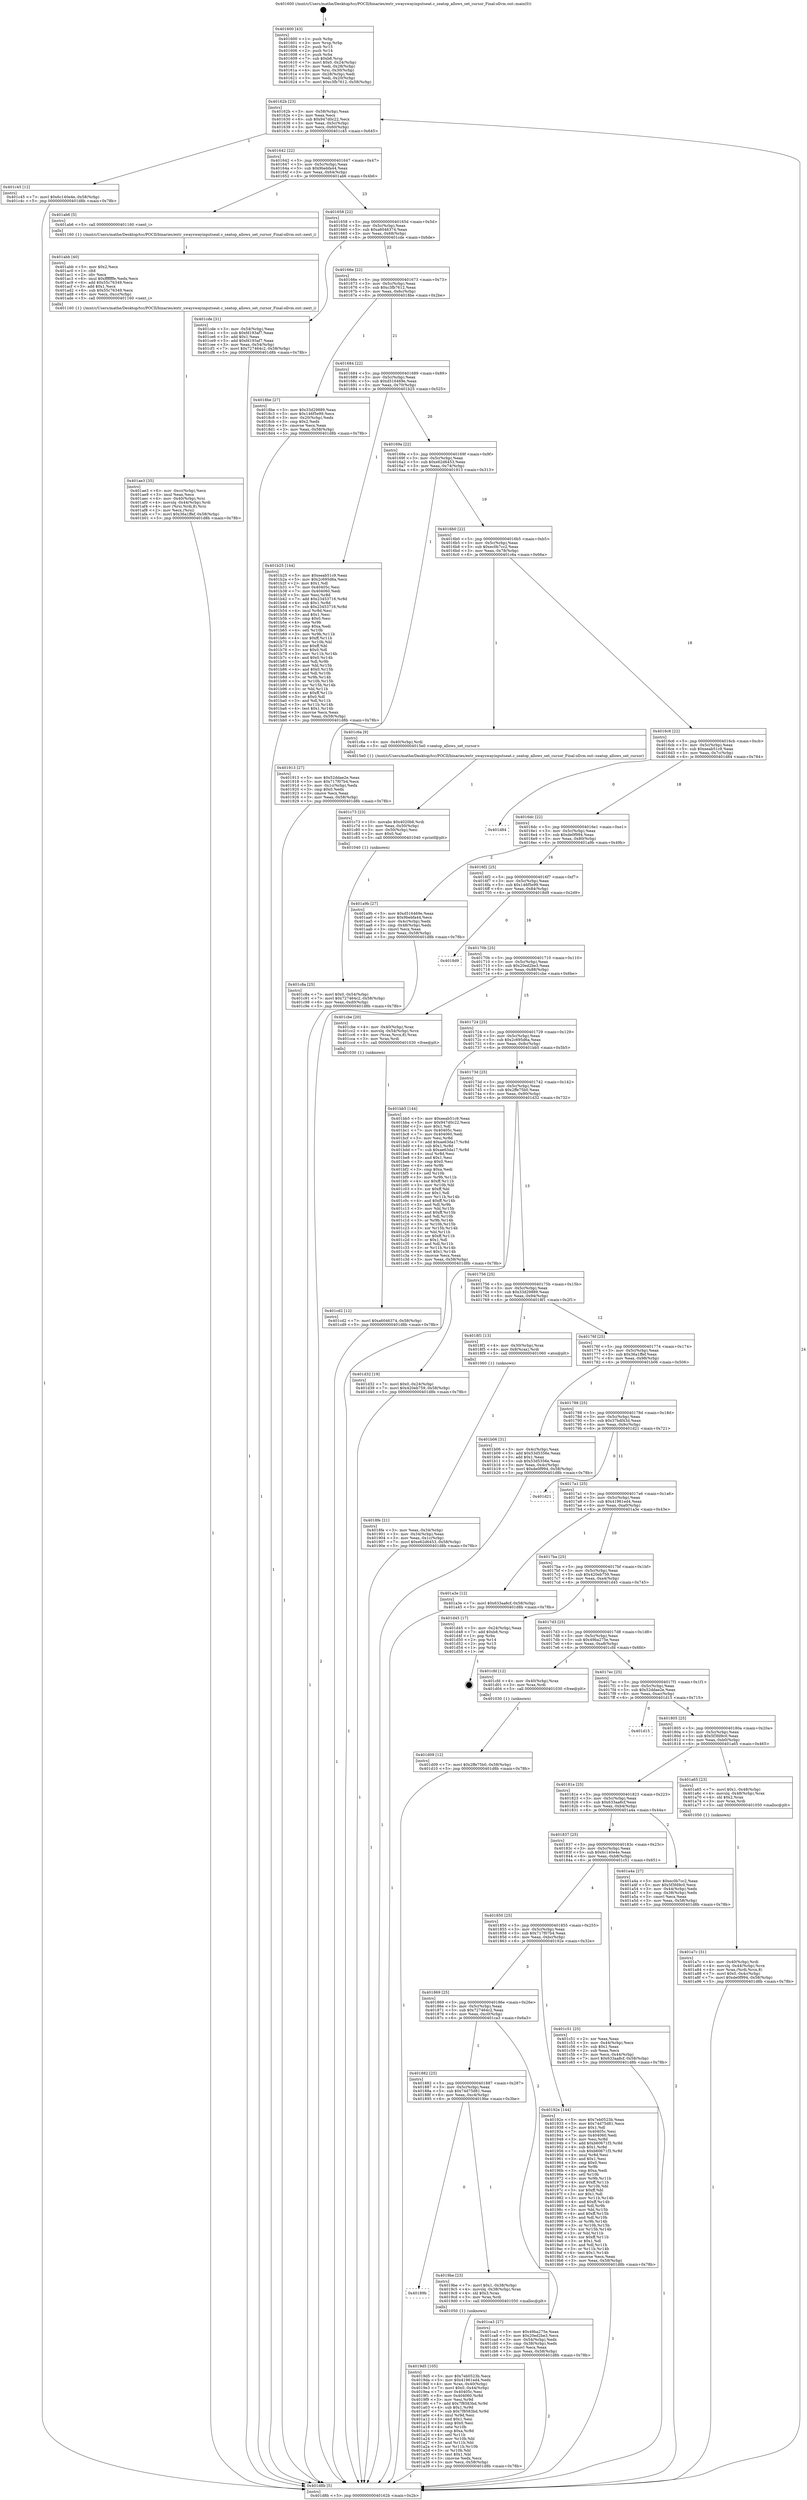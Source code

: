 digraph "0x401600" {
  label = "0x401600 (/mnt/c/Users/mathe/Desktop/tcc/POCII/binaries/extr_swayswayinputseat.c_seatop_allows_set_cursor_Final-ollvm.out::main(0))"
  labelloc = "t"
  node[shape=record]

  Entry [label="",width=0.3,height=0.3,shape=circle,fillcolor=black,style=filled]
  "0x40162b" [label="{
     0x40162b [23]\l
     | [instrs]\l
     &nbsp;&nbsp;0x40162b \<+3\>: mov -0x58(%rbp),%eax\l
     &nbsp;&nbsp;0x40162e \<+2\>: mov %eax,%ecx\l
     &nbsp;&nbsp;0x401630 \<+6\>: sub $0x947d0c22,%ecx\l
     &nbsp;&nbsp;0x401636 \<+3\>: mov %eax,-0x5c(%rbp)\l
     &nbsp;&nbsp;0x401639 \<+3\>: mov %ecx,-0x60(%rbp)\l
     &nbsp;&nbsp;0x40163c \<+6\>: je 0000000000401c45 \<main+0x645\>\l
  }"]
  "0x401c45" [label="{
     0x401c45 [12]\l
     | [instrs]\l
     &nbsp;&nbsp;0x401c45 \<+7\>: movl $0x6c140e4e,-0x58(%rbp)\l
     &nbsp;&nbsp;0x401c4c \<+5\>: jmp 0000000000401d8b \<main+0x78b\>\l
  }"]
  "0x401642" [label="{
     0x401642 [22]\l
     | [instrs]\l
     &nbsp;&nbsp;0x401642 \<+5\>: jmp 0000000000401647 \<main+0x47\>\l
     &nbsp;&nbsp;0x401647 \<+3\>: mov -0x5c(%rbp),%eax\l
     &nbsp;&nbsp;0x40164a \<+5\>: sub $0x9bebfa44,%eax\l
     &nbsp;&nbsp;0x40164f \<+3\>: mov %eax,-0x64(%rbp)\l
     &nbsp;&nbsp;0x401652 \<+6\>: je 0000000000401ab6 \<main+0x4b6\>\l
  }"]
  Exit [label="",width=0.3,height=0.3,shape=circle,fillcolor=black,style=filled,peripheries=2]
  "0x401ab6" [label="{
     0x401ab6 [5]\l
     | [instrs]\l
     &nbsp;&nbsp;0x401ab6 \<+5\>: call 0000000000401160 \<next_i\>\l
     | [calls]\l
     &nbsp;&nbsp;0x401160 \{1\} (/mnt/c/Users/mathe/Desktop/tcc/POCII/binaries/extr_swayswayinputseat.c_seatop_allows_set_cursor_Final-ollvm.out::next_i)\l
  }"]
  "0x401658" [label="{
     0x401658 [22]\l
     | [instrs]\l
     &nbsp;&nbsp;0x401658 \<+5\>: jmp 000000000040165d \<main+0x5d\>\l
     &nbsp;&nbsp;0x40165d \<+3\>: mov -0x5c(%rbp),%eax\l
     &nbsp;&nbsp;0x401660 \<+5\>: sub $0xa6046374,%eax\l
     &nbsp;&nbsp;0x401665 \<+3\>: mov %eax,-0x68(%rbp)\l
     &nbsp;&nbsp;0x401668 \<+6\>: je 0000000000401cde \<main+0x6de\>\l
  }"]
  "0x401d09" [label="{
     0x401d09 [12]\l
     | [instrs]\l
     &nbsp;&nbsp;0x401d09 \<+7\>: movl $0x2ffe75b0,-0x58(%rbp)\l
     &nbsp;&nbsp;0x401d10 \<+5\>: jmp 0000000000401d8b \<main+0x78b\>\l
  }"]
  "0x401cde" [label="{
     0x401cde [31]\l
     | [instrs]\l
     &nbsp;&nbsp;0x401cde \<+3\>: mov -0x54(%rbp),%eax\l
     &nbsp;&nbsp;0x401ce1 \<+5\>: sub $0xfd193af7,%eax\l
     &nbsp;&nbsp;0x401ce6 \<+3\>: add $0x1,%eax\l
     &nbsp;&nbsp;0x401ce9 \<+5\>: add $0xfd193af7,%eax\l
     &nbsp;&nbsp;0x401cee \<+3\>: mov %eax,-0x54(%rbp)\l
     &nbsp;&nbsp;0x401cf1 \<+7\>: movl $0x727464c2,-0x58(%rbp)\l
     &nbsp;&nbsp;0x401cf8 \<+5\>: jmp 0000000000401d8b \<main+0x78b\>\l
  }"]
  "0x40166e" [label="{
     0x40166e [22]\l
     | [instrs]\l
     &nbsp;&nbsp;0x40166e \<+5\>: jmp 0000000000401673 \<main+0x73\>\l
     &nbsp;&nbsp;0x401673 \<+3\>: mov -0x5c(%rbp),%eax\l
     &nbsp;&nbsp;0x401676 \<+5\>: sub $0xc3fb7612,%eax\l
     &nbsp;&nbsp;0x40167b \<+3\>: mov %eax,-0x6c(%rbp)\l
     &nbsp;&nbsp;0x40167e \<+6\>: je 00000000004018be \<main+0x2be\>\l
  }"]
  "0x401cd2" [label="{
     0x401cd2 [12]\l
     | [instrs]\l
     &nbsp;&nbsp;0x401cd2 \<+7\>: movl $0xa6046374,-0x58(%rbp)\l
     &nbsp;&nbsp;0x401cd9 \<+5\>: jmp 0000000000401d8b \<main+0x78b\>\l
  }"]
  "0x4018be" [label="{
     0x4018be [27]\l
     | [instrs]\l
     &nbsp;&nbsp;0x4018be \<+5\>: mov $0x33d29889,%eax\l
     &nbsp;&nbsp;0x4018c3 \<+5\>: mov $0x146f5e99,%ecx\l
     &nbsp;&nbsp;0x4018c8 \<+3\>: mov -0x20(%rbp),%edx\l
     &nbsp;&nbsp;0x4018cb \<+3\>: cmp $0x2,%edx\l
     &nbsp;&nbsp;0x4018ce \<+3\>: cmovne %ecx,%eax\l
     &nbsp;&nbsp;0x4018d1 \<+3\>: mov %eax,-0x58(%rbp)\l
     &nbsp;&nbsp;0x4018d4 \<+5\>: jmp 0000000000401d8b \<main+0x78b\>\l
  }"]
  "0x401684" [label="{
     0x401684 [22]\l
     | [instrs]\l
     &nbsp;&nbsp;0x401684 \<+5\>: jmp 0000000000401689 \<main+0x89\>\l
     &nbsp;&nbsp;0x401689 \<+3\>: mov -0x5c(%rbp),%eax\l
     &nbsp;&nbsp;0x40168c \<+5\>: sub $0xd516469e,%eax\l
     &nbsp;&nbsp;0x401691 \<+3\>: mov %eax,-0x70(%rbp)\l
     &nbsp;&nbsp;0x401694 \<+6\>: je 0000000000401b25 \<main+0x525\>\l
  }"]
  "0x401d8b" [label="{
     0x401d8b [5]\l
     | [instrs]\l
     &nbsp;&nbsp;0x401d8b \<+5\>: jmp 000000000040162b \<main+0x2b\>\l
  }"]
  "0x401600" [label="{
     0x401600 [43]\l
     | [instrs]\l
     &nbsp;&nbsp;0x401600 \<+1\>: push %rbp\l
     &nbsp;&nbsp;0x401601 \<+3\>: mov %rsp,%rbp\l
     &nbsp;&nbsp;0x401604 \<+2\>: push %r15\l
     &nbsp;&nbsp;0x401606 \<+2\>: push %r14\l
     &nbsp;&nbsp;0x401608 \<+1\>: push %rbx\l
     &nbsp;&nbsp;0x401609 \<+7\>: sub $0xb8,%rsp\l
     &nbsp;&nbsp;0x401610 \<+7\>: movl $0x0,-0x24(%rbp)\l
     &nbsp;&nbsp;0x401617 \<+3\>: mov %edi,-0x28(%rbp)\l
     &nbsp;&nbsp;0x40161a \<+4\>: mov %rsi,-0x30(%rbp)\l
     &nbsp;&nbsp;0x40161e \<+3\>: mov -0x28(%rbp),%edi\l
     &nbsp;&nbsp;0x401621 \<+3\>: mov %edi,-0x20(%rbp)\l
     &nbsp;&nbsp;0x401624 \<+7\>: movl $0xc3fb7612,-0x58(%rbp)\l
  }"]
  "0x401c8a" [label="{
     0x401c8a [25]\l
     | [instrs]\l
     &nbsp;&nbsp;0x401c8a \<+7\>: movl $0x0,-0x54(%rbp)\l
     &nbsp;&nbsp;0x401c91 \<+7\>: movl $0x727464c2,-0x58(%rbp)\l
     &nbsp;&nbsp;0x401c98 \<+6\>: mov %eax,-0xd0(%rbp)\l
     &nbsp;&nbsp;0x401c9e \<+5\>: jmp 0000000000401d8b \<main+0x78b\>\l
  }"]
  "0x401b25" [label="{
     0x401b25 [144]\l
     | [instrs]\l
     &nbsp;&nbsp;0x401b25 \<+5\>: mov $0xeeab51c9,%eax\l
     &nbsp;&nbsp;0x401b2a \<+5\>: mov $0x2c695d6a,%ecx\l
     &nbsp;&nbsp;0x401b2f \<+2\>: mov $0x1,%dl\l
     &nbsp;&nbsp;0x401b31 \<+7\>: mov 0x40405c,%esi\l
     &nbsp;&nbsp;0x401b38 \<+7\>: mov 0x404060,%edi\l
     &nbsp;&nbsp;0x401b3f \<+3\>: mov %esi,%r8d\l
     &nbsp;&nbsp;0x401b42 \<+7\>: add $0x23453716,%r8d\l
     &nbsp;&nbsp;0x401b49 \<+4\>: sub $0x1,%r8d\l
     &nbsp;&nbsp;0x401b4d \<+7\>: sub $0x23453716,%r8d\l
     &nbsp;&nbsp;0x401b54 \<+4\>: imul %r8d,%esi\l
     &nbsp;&nbsp;0x401b58 \<+3\>: and $0x1,%esi\l
     &nbsp;&nbsp;0x401b5b \<+3\>: cmp $0x0,%esi\l
     &nbsp;&nbsp;0x401b5e \<+4\>: sete %r9b\l
     &nbsp;&nbsp;0x401b62 \<+3\>: cmp $0xa,%edi\l
     &nbsp;&nbsp;0x401b65 \<+4\>: setl %r10b\l
     &nbsp;&nbsp;0x401b69 \<+3\>: mov %r9b,%r11b\l
     &nbsp;&nbsp;0x401b6c \<+4\>: xor $0xff,%r11b\l
     &nbsp;&nbsp;0x401b70 \<+3\>: mov %r10b,%bl\l
     &nbsp;&nbsp;0x401b73 \<+3\>: xor $0xff,%bl\l
     &nbsp;&nbsp;0x401b76 \<+3\>: xor $0x0,%dl\l
     &nbsp;&nbsp;0x401b79 \<+3\>: mov %r11b,%r14b\l
     &nbsp;&nbsp;0x401b7c \<+4\>: and $0x0,%r14b\l
     &nbsp;&nbsp;0x401b80 \<+3\>: and %dl,%r9b\l
     &nbsp;&nbsp;0x401b83 \<+3\>: mov %bl,%r15b\l
     &nbsp;&nbsp;0x401b86 \<+4\>: and $0x0,%r15b\l
     &nbsp;&nbsp;0x401b8a \<+3\>: and %dl,%r10b\l
     &nbsp;&nbsp;0x401b8d \<+3\>: or %r9b,%r14b\l
     &nbsp;&nbsp;0x401b90 \<+3\>: or %r10b,%r15b\l
     &nbsp;&nbsp;0x401b93 \<+3\>: xor %r15b,%r14b\l
     &nbsp;&nbsp;0x401b96 \<+3\>: or %bl,%r11b\l
     &nbsp;&nbsp;0x401b99 \<+4\>: xor $0xff,%r11b\l
     &nbsp;&nbsp;0x401b9d \<+3\>: or $0x0,%dl\l
     &nbsp;&nbsp;0x401ba0 \<+3\>: and %dl,%r11b\l
     &nbsp;&nbsp;0x401ba3 \<+3\>: or %r11b,%r14b\l
     &nbsp;&nbsp;0x401ba6 \<+4\>: test $0x1,%r14b\l
     &nbsp;&nbsp;0x401baa \<+3\>: cmovne %ecx,%eax\l
     &nbsp;&nbsp;0x401bad \<+3\>: mov %eax,-0x58(%rbp)\l
     &nbsp;&nbsp;0x401bb0 \<+5\>: jmp 0000000000401d8b \<main+0x78b\>\l
  }"]
  "0x40169a" [label="{
     0x40169a [22]\l
     | [instrs]\l
     &nbsp;&nbsp;0x40169a \<+5\>: jmp 000000000040169f \<main+0x9f\>\l
     &nbsp;&nbsp;0x40169f \<+3\>: mov -0x5c(%rbp),%eax\l
     &nbsp;&nbsp;0x4016a2 \<+5\>: sub $0xe62d6453,%eax\l
     &nbsp;&nbsp;0x4016a7 \<+3\>: mov %eax,-0x74(%rbp)\l
     &nbsp;&nbsp;0x4016aa \<+6\>: je 0000000000401913 \<main+0x313\>\l
  }"]
  "0x401c73" [label="{
     0x401c73 [23]\l
     | [instrs]\l
     &nbsp;&nbsp;0x401c73 \<+10\>: movabs $0x4020b6,%rdi\l
     &nbsp;&nbsp;0x401c7d \<+3\>: mov %eax,-0x50(%rbp)\l
     &nbsp;&nbsp;0x401c80 \<+3\>: mov -0x50(%rbp),%esi\l
     &nbsp;&nbsp;0x401c83 \<+2\>: mov $0x0,%al\l
     &nbsp;&nbsp;0x401c85 \<+5\>: call 0000000000401040 \<printf@plt\>\l
     | [calls]\l
     &nbsp;&nbsp;0x401040 \{1\} (unknown)\l
  }"]
  "0x401913" [label="{
     0x401913 [27]\l
     | [instrs]\l
     &nbsp;&nbsp;0x401913 \<+5\>: mov $0x52ddae2e,%eax\l
     &nbsp;&nbsp;0x401918 \<+5\>: mov $0x717f07b4,%ecx\l
     &nbsp;&nbsp;0x40191d \<+3\>: mov -0x1c(%rbp),%edx\l
     &nbsp;&nbsp;0x401920 \<+3\>: cmp $0x0,%edx\l
     &nbsp;&nbsp;0x401923 \<+3\>: cmove %ecx,%eax\l
     &nbsp;&nbsp;0x401926 \<+3\>: mov %eax,-0x58(%rbp)\l
     &nbsp;&nbsp;0x401929 \<+5\>: jmp 0000000000401d8b \<main+0x78b\>\l
  }"]
  "0x4016b0" [label="{
     0x4016b0 [22]\l
     | [instrs]\l
     &nbsp;&nbsp;0x4016b0 \<+5\>: jmp 00000000004016b5 \<main+0xb5\>\l
     &nbsp;&nbsp;0x4016b5 \<+3\>: mov -0x5c(%rbp),%eax\l
     &nbsp;&nbsp;0x4016b8 \<+5\>: sub $0xec0b7cc2,%eax\l
     &nbsp;&nbsp;0x4016bd \<+3\>: mov %eax,-0x78(%rbp)\l
     &nbsp;&nbsp;0x4016c0 \<+6\>: je 0000000000401c6a \<main+0x66a\>\l
  }"]
  "0x401ae3" [label="{
     0x401ae3 [35]\l
     | [instrs]\l
     &nbsp;&nbsp;0x401ae3 \<+6\>: mov -0xcc(%rbp),%ecx\l
     &nbsp;&nbsp;0x401ae9 \<+3\>: imul %eax,%ecx\l
     &nbsp;&nbsp;0x401aec \<+4\>: mov -0x40(%rbp),%rsi\l
     &nbsp;&nbsp;0x401af0 \<+4\>: movslq -0x44(%rbp),%rdi\l
     &nbsp;&nbsp;0x401af4 \<+4\>: mov (%rsi,%rdi,8),%rsi\l
     &nbsp;&nbsp;0x401af8 \<+2\>: mov %ecx,(%rsi)\l
     &nbsp;&nbsp;0x401afa \<+7\>: movl $0x36a1ffef,-0x58(%rbp)\l
     &nbsp;&nbsp;0x401b01 \<+5\>: jmp 0000000000401d8b \<main+0x78b\>\l
  }"]
  "0x401c6a" [label="{
     0x401c6a [9]\l
     | [instrs]\l
     &nbsp;&nbsp;0x401c6a \<+4\>: mov -0x40(%rbp),%rdi\l
     &nbsp;&nbsp;0x401c6e \<+5\>: call 00000000004015e0 \<seatop_allows_set_cursor\>\l
     | [calls]\l
     &nbsp;&nbsp;0x4015e0 \{1\} (/mnt/c/Users/mathe/Desktop/tcc/POCII/binaries/extr_swayswayinputseat.c_seatop_allows_set_cursor_Final-ollvm.out::seatop_allows_set_cursor)\l
  }"]
  "0x4016c6" [label="{
     0x4016c6 [22]\l
     | [instrs]\l
     &nbsp;&nbsp;0x4016c6 \<+5\>: jmp 00000000004016cb \<main+0xcb\>\l
     &nbsp;&nbsp;0x4016cb \<+3\>: mov -0x5c(%rbp),%eax\l
     &nbsp;&nbsp;0x4016ce \<+5\>: sub $0xeeab51c9,%eax\l
     &nbsp;&nbsp;0x4016d3 \<+3\>: mov %eax,-0x7c(%rbp)\l
     &nbsp;&nbsp;0x4016d6 \<+6\>: je 0000000000401d84 \<main+0x784\>\l
  }"]
  "0x401abb" [label="{
     0x401abb [40]\l
     | [instrs]\l
     &nbsp;&nbsp;0x401abb \<+5\>: mov $0x2,%ecx\l
     &nbsp;&nbsp;0x401ac0 \<+1\>: cltd\l
     &nbsp;&nbsp;0x401ac1 \<+2\>: idiv %ecx\l
     &nbsp;&nbsp;0x401ac3 \<+6\>: imul $0xfffffffe,%edx,%ecx\l
     &nbsp;&nbsp;0x401ac9 \<+6\>: add $0x55c76349,%ecx\l
     &nbsp;&nbsp;0x401acf \<+3\>: add $0x1,%ecx\l
     &nbsp;&nbsp;0x401ad2 \<+6\>: sub $0x55c76349,%ecx\l
     &nbsp;&nbsp;0x401ad8 \<+6\>: mov %ecx,-0xcc(%rbp)\l
     &nbsp;&nbsp;0x401ade \<+5\>: call 0000000000401160 \<next_i\>\l
     | [calls]\l
     &nbsp;&nbsp;0x401160 \{1\} (/mnt/c/Users/mathe/Desktop/tcc/POCII/binaries/extr_swayswayinputseat.c_seatop_allows_set_cursor_Final-ollvm.out::next_i)\l
  }"]
  "0x401d84" [label="{
     0x401d84\l
  }", style=dashed]
  "0x4016dc" [label="{
     0x4016dc [22]\l
     | [instrs]\l
     &nbsp;&nbsp;0x4016dc \<+5\>: jmp 00000000004016e1 \<main+0xe1\>\l
     &nbsp;&nbsp;0x4016e1 \<+3\>: mov -0x5c(%rbp),%eax\l
     &nbsp;&nbsp;0x4016e4 \<+5\>: sub $0xde0f994,%eax\l
     &nbsp;&nbsp;0x4016e9 \<+3\>: mov %eax,-0x80(%rbp)\l
     &nbsp;&nbsp;0x4016ec \<+6\>: je 0000000000401a9b \<main+0x49b\>\l
  }"]
  "0x401a7c" [label="{
     0x401a7c [31]\l
     | [instrs]\l
     &nbsp;&nbsp;0x401a7c \<+4\>: mov -0x40(%rbp),%rdi\l
     &nbsp;&nbsp;0x401a80 \<+4\>: movslq -0x44(%rbp),%rcx\l
     &nbsp;&nbsp;0x401a84 \<+4\>: mov %rax,(%rdi,%rcx,8)\l
     &nbsp;&nbsp;0x401a88 \<+7\>: movl $0x0,-0x4c(%rbp)\l
     &nbsp;&nbsp;0x401a8f \<+7\>: movl $0xde0f994,-0x58(%rbp)\l
     &nbsp;&nbsp;0x401a96 \<+5\>: jmp 0000000000401d8b \<main+0x78b\>\l
  }"]
  "0x401a9b" [label="{
     0x401a9b [27]\l
     | [instrs]\l
     &nbsp;&nbsp;0x401a9b \<+5\>: mov $0xd516469e,%eax\l
     &nbsp;&nbsp;0x401aa0 \<+5\>: mov $0x9bebfa44,%ecx\l
     &nbsp;&nbsp;0x401aa5 \<+3\>: mov -0x4c(%rbp),%edx\l
     &nbsp;&nbsp;0x401aa8 \<+3\>: cmp -0x48(%rbp),%edx\l
     &nbsp;&nbsp;0x401aab \<+3\>: cmovl %ecx,%eax\l
     &nbsp;&nbsp;0x401aae \<+3\>: mov %eax,-0x58(%rbp)\l
     &nbsp;&nbsp;0x401ab1 \<+5\>: jmp 0000000000401d8b \<main+0x78b\>\l
  }"]
  "0x4016f2" [label="{
     0x4016f2 [25]\l
     | [instrs]\l
     &nbsp;&nbsp;0x4016f2 \<+5\>: jmp 00000000004016f7 \<main+0xf7\>\l
     &nbsp;&nbsp;0x4016f7 \<+3\>: mov -0x5c(%rbp),%eax\l
     &nbsp;&nbsp;0x4016fa \<+5\>: sub $0x146f5e99,%eax\l
     &nbsp;&nbsp;0x4016ff \<+6\>: mov %eax,-0x84(%rbp)\l
     &nbsp;&nbsp;0x401705 \<+6\>: je 00000000004018d9 \<main+0x2d9\>\l
  }"]
  "0x4019d5" [label="{
     0x4019d5 [105]\l
     | [instrs]\l
     &nbsp;&nbsp;0x4019d5 \<+5\>: mov $0x7eb0523b,%ecx\l
     &nbsp;&nbsp;0x4019da \<+5\>: mov $0x41961ed4,%edx\l
     &nbsp;&nbsp;0x4019df \<+4\>: mov %rax,-0x40(%rbp)\l
     &nbsp;&nbsp;0x4019e3 \<+7\>: movl $0x0,-0x44(%rbp)\l
     &nbsp;&nbsp;0x4019ea \<+7\>: mov 0x40405c,%esi\l
     &nbsp;&nbsp;0x4019f1 \<+8\>: mov 0x404060,%r8d\l
     &nbsp;&nbsp;0x4019f9 \<+3\>: mov %esi,%r9d\l
     &nbsp;&nbsp;0x4019fc \<+7\>: add $0x7f8583bd,%r9d\l
     &nbsp;&nbsp;0x401a03 \<+4\>: sub $0x1,%r9d\l
     &nbsp;&nbsp;0x401a07 \<+7\>: sub $0x7f8583bd,%r9d\l
     &nbsp;&nbsp;0x401a0e \<+4\>: imul %r9d,%esi\l
     &nbsp;&nbsp;0x401a12 \<+3\>: and $0x1,%esi\l
     &nbsp;&nbsp;0x401a15 \<+3\>: cmp $0x0,%esi\l
     &nbsp;&nbsp;0x401a18 \<+4\>: sete %r10b\l
     &nbsp;&nbsp;0x401a1c \<+4\>: cmp $0xa,%r8d\l
     &nbsp;&nbsp;0x401a20 \<+4\>: setl %r11b\l
     &nbsp;&nbsp;0x401a24 \<+3\>: mov %r10b,%bl\l
     &nbsp;&nbsp;0x401a27 \<+3\>: and %r11b,%bl\l
     &nbsp;&nbsp;0x401a2a \<+3\>: xor %r11b,%r10b\l
     &nbsp;&nbsp;0x401a2d \<+3\>: or %r10b,%bl\l
     &nbsp;&nbsp;0x401a30 \<+3\>: test $0x1,%bl\l
     &nbsp;&nbsp;0x401a33 \<+3\>: cmovne %edx,%ecx\l
     &nbsp;&nbsp;0x401a36 \<+3\>: mov %ecx,-0x58(%rbp)\l
     &nbsp;&nbsp;0x401a39 \<+5\>: jmp 0000000000401d8b \<main+0x78b\>\l
  }"]
  "0x4018d9" [label="{
     0x4018d9\l
  }", style=dashed]
  "0x40170b" [label="{
     0x40170b [25]\l
     | [instrs]\l
     &nbsp;&nbsp;0x40170b \<+5\>: jmp 0000000000401710 \<main+0x110\>\l
     &nbsp;&nbsp;0x401710 \<+3\>: mov -0x5c(%rbp),%eax\l
     &nbsp;&nbsp;0x401713 \<+5\>: sub $0x20ed2be3,%eax\l
     &nbsp;&nbsp;0x401718 \<+6\>: mov %eax,-0x88(%rbp)\l
     &nbsp;&nbsp;0x40171e \<+6\>: je 0000000000401cbe \<main+0x6be\>\l
  }"]
  "0x40189b" [label="{
     0x40189b\l
  }", style=dashed]
  "0x401cbe" [label="{
     0x401cbe [20]\l
     | [instrs]\l
     &nbsp;&nbsp;0x401cbe \<+4\>: mov -0x40(%rbp),%rax\l
     &nbsp;&nbsp;0x401cc2 \<+4\>: movslq -0x54(%rbp),%rcx\l
     &nbsp;&nbsp;0x401cc6 \<+4\>: mov (%rax,%rcx,8),%rax\l
     &nbsp;&nbsp;0x401cca \<+3\>: mov %rax,%rdi\l
     &nbsp;&nbsp;0x401ccd \<+5\>: call 0000000000401030 \<free@plt\>\l
     | [calls]\l
     &nbsp;&nbsp;0x401030 \{1\} (unknown)\l
  }"]
  "0x401724" [label="{
     0x401724 [25]\l
     | [instrs]\l
     &nbsp;&nbsp;0x401724 \<+5\>: jmp 0000000000401729 \<main+0x129\>\l
     &nbsp;&nbsp;0x401729 \<+3\>: mov -0x5c(%rbp),%eax\l
     &nbsp;&nbsp;0x40172c \<+5\>: sub $0x2c695d6a,%eax\l
     &nbsp;&nbsp;0x401731 \<+6\>: mov %eax,-0x8c(%rbp)\l
     &nbsp;&nbsp;0x401737 \<+6\>: je 0000000000401bb5 \<main+0x5b5\>\l
  }"]
  "0x4019be" [label="{
     0x4019be [23]\l
     | [instrs]\l
     &nbsp;&nbsp;0x4019be \<+7\>: movl $0x1,-0x38(%rbp)\l
     &nbsp;&nbsp;0x4019c5 \<+4\>: movslq -0x38(%rbp),%rax\l
     &nbsp;&nbsp;0x4019c9 \<+4\>: shl $0x3,%rax\l
     &nbsp;&nbsp;0x4019cd \<+3\>: mov %rax,%rdi\l
     &nbsp;&nbsp;0x4019d0 \<+5\>: call 0000000000401050 \<malloc@plt\>\l
     | [calls]\l
     &nbsp;&nbsp;0x401050 \{1\} (unknown)\l
  }"]
  "0x401bb5" [label="{
     0x401bb5 [144]\l
     | [instrs]\l
     &nbsp;&nbsp;0x401bb5 \<+5\>: mov $0xeeab51c9,%eax\l
     &nbsp;&nbsp;0x401bba \<+5\>: mov $0x947d0c22,%ecx\l
     &nbsp;&nbsp;0x401bbf \<+2\>: mov $0x1,%dl\l
     &nbsp;&nbsp;0x401bc1 \<+7\>: mov 0x40405c,%esi\l
     &nbsp;&nbsp;0x401bc8 \<+7\>: mov 0x404060,%edi\l
     &nbsp;&nbsp;0x401bcf \<+3\>: mov %esi,%r8d\l
     &nbsp;&nbsp;0x401bd2 \<+7\>: add $0xae63da17,%r8d\l
     &nbsp;&nbsp;0x401bd9 \<+4\>: sub $0x1,%r8d\l
     &nbsp;&nbsp;0x401bdd \<+7\>: sub $0xae63da17,%r8d\l
     &nbsp;&nbsp;0x401be4 \<+4\>: imul %r8d,%esi\l
     &nbsp;&nbsp;0x401be8 \<+3\>: and $0x1,%esi\l
     &nbsp;&nbsp;0x401beb \<+3\>: cmp $0x0,%esi\l
     &nbsp;&nbsp;0x401bee \<+4\>: sete %r9b\l
     &nbsp;&nbsp;0x401bf2 \<+3\>: cmp $0xa,%edi\l
     &nbsp;&nbsp;0x401bf5 \<+4\>: setl %r10b\l
     &nbsp;&nbsp;0x401bf9 \<+3\>: mov %r9b,%r11b\l
     &nbsp;&nbsp;0x401bfc \<+4\>: xor $0xff,%r11b\l
     &nbsp;&nbsp;0x401c00 \<+3\>: mov %r10b,%bl\l
     &nbsp;&nbsp;0x401c03 \<+3\>: xor $0xff,%bl\l
     &nbsp;&nbsp;0x401c06 \<+3\>: xor $0x1,%dl\l
     &nbsp;&nbsp;0x401c09 \<+3\>: mov %r11b,%r14b\l
     &nbsp;&nbsp;0x401c0c \<+4\>: and $0xff,%r14b\l
     &nbsp;&nbsp;0x401c10 \<+3\>: and %dl,%r9b\l
     &nbsp;&nbsp;0x401c13 \<+3\>: mov %bl,%r15b\l
     &nbsp;&nbsp;0x401c16 \<+4\>: and $0xff,%r15b\l
     &nbsp;&nbsp;0x401c1a \<+3\>: and %dl,%r10b\l
     &nbsp;&nbsp;0x401c1d \<+3\>: or %r9b,%r14b\l
     &nbsp;&nbsp;0x401c20 \<+3\>: or %r10b,%r15b\l
     &nbsp;&nbsp;0x401c23 \<+3\>: xor %r15b,%r14b\l
     &nbsp;&nbsp;0x401c26 \<+3\>: or %bl,%r11b\l
     &nbsp;&nbsp;0x401c29 \<+4\>: xor $0xff,%r11b\l
     &nbsp;&nbsp;0x401c2d \<+3\>: or $0x1,%dl\l
     &nbsp;&nbsp;0x401c30 \<+3\>: and %dl,%r11b\l
     &nbsp;&nbsp;0x401c33 \<+3\>: or %r11b,%r14b\l
     &nbsp;&nbsp;0x401c36 \<+4\>: test $0x1,%r14b\l
     &nbsp;&nbsp;0x401c3a \<+3\>: cmovne %ecx,%eax\l
     &nbsp;&nbsp;0x401c3d \<+3\>: mov %eax,-0x58(%rbp)\l
     &nbsp;&nbsp;0x401c40 \<+5\>: jmp 0000000000401d8b \<main+0x78b\>\l
  }"]
  "0x40173d" [label="{
     0x40173d [25]\l
     | [instrs]\l
     &nbsp;&nbsp;0x40173d \<+5\>: jmp 0000000000401742 \<main+0x142\>\l
     &nbsp;&nbsp;0x401742 \<+3\>: mov -0x5c(%rbp),%eax\l
     &nbsp;&nbsp;0x401745 \<+5\>: sub $0x2ffe75b0,%eax\l
     &nbsp;&nbsp;0x40174a \<+6\>: mov %eax,-0x90(%rbp)\l
     &nbsp;&nbsp;0x401750 \<+6\>: je 0000000000401d32 \<main+0x732\>\l
  }"]
  "0x401882" [label="{
     0x401882 [25]\l
     | [instrs]\l
     &nbsp;&nbsp;0x401882 \<+5\>: jmp 0000000000401887 \<main+0x287\>\l
     &nbsp;&nbsp;0x401887 \<+3\>: mov -0x5c(%rbp),%eax\l
     &nbsp;&nbsp;0x40188a \<+5\>: sub $0x74d75d81,%eax\l
     &nbsp;&nbsp;0x40188f \<+6\>: mov %eax,-0xc4(%rbp)\l
     &nbsp;&nbsp;0x401895 \<+6\>: je 00000000004019be \<main+0x3be\>\l
  }"]
  "0x401d32" [label="{
     0x401d32 [19]\l
     | [instrs]\l
     &nbsp;&nbsp;0x401d32 \<+7\>: movl $0x0,-0x24(%rbp)\l
     &nbsp;&nbsp;0x401d39 \<+7\>: movl $0x420eb759,-0x58(%rbp)\l
     &nbsp;&nbsp;0x401d40 \<+5\>: jmp 0000000000401d8b \<main+0x78b\>\l
  }"]
  "0x401756" [label="{
     0x401756 [25]\l
     | [instrs]\l
     &nbsp;&nbsp;0x401756 \<+5\>: jmp 000000000040175b \<main+0x15b\>\l
     &nbsp;&nbsp;0x40175b \<+3\>: mov -0x5c(%rbp),%eax\l
     &nbsp;&nbsp;0x40175e \<+5\>: sub $0x33d29889,%eax\l
     &nbsp;&nbsp;0x401763 \<+6\>: mov %eax,-0x94(%rbp)\l
     &nbsp;&nbsp;0x401769 \<+6\>: je 00000000004018f1 \<main+0x2f1\>\l
  }"]
  "0x401ca3" [label="{
     0x401ca3 [27]\l
     | [instrs]\l
     &nbsp;&nbsp;0x401ca3 \<+5\>: mov $0x49ba275e,%eax\l
     &nbsp;&nbsp;0x401ca8 \<+5\>: mov $0x20ed2be3,%ecx\l
     &nbsp;&nbsp;0x401cad \<+3\>: mov -0x54(%rbp),%edx\l
     &nbsp;&nbsp;0x401cb0 \<+3\>: cmp -0x38(%rbp),%edx\l
     &nbsp;&nbsp;0x401cb3 \<+3\>: cmovl %ecx,%eax\l
     &nbsp;&nbsp;0x401cb6 \<+3\>: mov %eax,-0x58(%rbp)\l
     &nbsp;&nbsp;0x401cb9 \<+5\>: jmp 0000000000401d8b \<main+0x78b\>\l
  }"]
  "0x4018f1" [label="{
     0x4018f1 [13]\l
     | [instrs]\l
     &nbsp;&nbsp;0x4018f1 \<+4\>: mov -0x30(%rbp),%rax\l
     &nbsp;&nbsp;0x4018f5 \<+4\>: mov 0x8(%rax),%rdi\l
     &nbsp;&nbsp;0x4018f9 \<+5\>: call 0000000000401060 \<atoi@plt\>\l
     | [calls]\l
     &nbsp;&nbsp;0x401060 \{1\} (unknown)\l
  }"]
  "0x40176f" [label="{
     0x40176f [25]\l
     | [instrs]\l
     &nbsp;&nbsp;0x40176f \<+5\>: jmp 0000000000401774 \<main+0x174\>\l
     &nbsp;&nbsp;0x401774 \<+3\>: mov -0x5c(%rbp),%eax\l
     &nbsp;&nbsp;0x401777 \<+5\>: sub $0x36a1ffef,%eax\l
     &nbsp;&nbsp;0x40177c \<+6\>: mov %eax,-0x98(%rbp)\l
     &nbsp;&nbsp;0x401782 \<+6\>: je 0000000000401b06 \<main+0x506\>\l
  }"]
  "0x4018fe" [label="{
     0x4018fe [21]\l
     | [instrs]\l
     &nbsp;&nbsp;0x4018fe \<+3\>: mov %eax,-0x34(%rbp)\l
     &nbsp;&nbsp;0x401901 \<+3\>: mov -0x34(%rbp),%eax\l
     &nbsp;&nbsp;0x401904 \<+3\>: mov %eax,-0x1c(%rbp)\l
     &nbsp;&nbsp;0x401907 \<+7\>: movl $0xe62d6453,-0x58(%rbp)\l
     &nbsp;&nbsp;0x40190e \<+5\>: jmp 0000000000401d8b \<main+0x78b\>\l
  }"]
  "0x401869" [label="{
     0x401869 [25]\l
     | [instrs]\l
     &nbsp;&nbsp;0x401869 \<+5\>: jmp 000000000040186e \<main+0x26e\>\l
     &nbsp;&nbsp;0x40186e \<+3\>: mov -0x5c(%rbp),%eax\l
     &nbsp;&nbsp;0x401871 \<+5\>: sub $0x727464c2,%eax\l
     &nbsp;&nbsp;0x401876 \<+6\>: mov %eax,-0xc0(%rbp)\l
     &nbsp;&nbsp;0x40187c \<+6\>: je 0000000000401ca3 \<main+0x6a3\>\l
  }"]
  "0x401b06" [label="{
     0x401b06 [31]\l
     | [instrs]\l
     &nbsp;&nbsp;0x401b06 \<+3\>: mov -0x4c(%rbp),%eax\l
     &nbsp;&nbsp;0x401b09 \<+5\>: add $0x53d5356e,%eax\l
     &nbsp;&nbsp;0x401b0e \<+3\>: add $0x1,%eax\l
     &nbsp;&nbsp;0x401b11 \<+5\>: sub $0x53d5356e,%eax\l
     &nbsp;&nbsp;0x401b16 \<+3\>: mov %eax,-0x4c(%rbp)\l
     &nbsp;&nbsp;0x401b19 \<+7\>: movl $0xde0f994,-0x58(%rbp)\l
     &nbsp;&nbsp;0x401b20 \<+5\>: jmp 0000000000401d8b \<main+0x78b\>\l
  }"]
  "0x401788" [label="{
     0x401788 [25]\l
     | [instrs]\l
     &nbsp;&nbsp;0x401788 \<+5\>: jmp 000000000040178d \<main+0x18d\>\l
     &nbsp;&nbsp;0x40178d \<+3\>: mov -0x5c(%rbp),%eax\l
     &nbsp;&nbsp;0x401790 \<+5\>: sub $0x37bdf43d,%eax\l
     &nbsp;&nbsp;0x401795 \<+6\>: mov %eax,-0x9c(%rbp)\l
     &nbsp;&nbsp;0x40179b \<+6\>: je 0000000000401d21 \<main+0x721\>\l
  }"]
  "0x40192e" [label="{
     0x40192e [144]\l
     | [instrs]\l
     &nbsp;&nbsp;0x40192e \<+5\>: mov $0x7eb0523b,%eax\l
     &nbsp;&nbsp;0x401933 \<+5\>: mov $0x74d75d81,%ecx\l
     &nbsp;&nbsp;0x401938 \<+2\>: mov $0x1,%dl\l
     &nbsp;&nbsp;0x40193a \<+7\>: mov 0x40405c,%esi\l
     &nbsp;&nbsp;0x401941 \<+7\>: mov 0x404060,%edi\l
     &nbsp;&nbsp;0x401948 \<+3\>: mov %esi,%r8d\l
     &nbsp;&nbsp;0x40194b \<+7\>: add $0xb60671f3,%r8d\l
     &nbsp;&nbsp;0x401952 \<+4\>: sub $0x1,%r8d\l
     &nbsp;&nbsp;0x401956 \<+7\>: sub $0xb60671f3,%r8d\l
     &nbsp;&nbsp;0x40195d \<+4\>: imul %r8d,%esi\l
     &nbsp;&nbsp;0x401961 \<+3\>: and $0x1,%esi\l
     &nbsp;&nbsp;0x401964 \<+3\>: cmp $0x0,%esi\l
     &nbsp;&nbsp;0x401967 \<+4\>: sete %r9b\l
     &nbsp;&nbsp;0x40196b \<+3\>: cmp $0xa,%edi\l
     &nbsp;&nbsp;0x40196e \<+4\>: setl %r10b\l
     &nbsp;&nbsp;0x401972 \<+3\>: mov %r9b,%r11b\l
     &nbsp;&nbsp;0x401975 \<+4\>: xor $0xff,%r11b\l
     &nbsp;&nbsp;0x401979 \<+3\>: mov %r10b,%bl\l
     &nbsp;&nbsp;0x40197c \<+3\>: xor $0xff,%bl\l
     &nbsp;&nbsp;0x40197f \<+3\>: xor $0x1,%dl\l
     &nbsp;&nbsp;0x401982 \<+3\>: mov %r11b,%r14b\l
     &nbsp;&nbsp;0x401985 \<+4\>: and $0xff,%r14b\l
     &nbsp;&nbsp;0x401989 \<+3\>: and %dl,%r9b\l
     &nbsp;&nbsp;0x40198c \<+3\>: mov %bl,%r15b\l
     &nbsp;&nbsp;0x40198f \<+4\>: and $0xff,%r15b\l
     &nbsp;&nbsp;0x401993 \<+3\>: and %dl,%r10b\l
     &nbsp;&nbsp;0x401996 \<+3\>: or %r9b,%r14b\l
     &nbsp;&nbsp;0x401999 \<+3\>: or %r10b,%r15b\l
     &nbsp;&nbsp;0x40199c \<+3\>: xor %r15b,%r14b\l
     &nbsp;&nbsp;0x40199f \<+3\>: or %bl,%r11b\l
     &nbsp;&nbsp;0x4019a2 \<+4\>: xor $0xff,%r11b\l
     &nbsp;&nbsp;0x4019a6 \<+3\>: or $0x1,%dl\l
     &nbsp;&nbsp;0x4019a9 \<+3\>: and %dl,%r11b\l
     &nbsp;&nbsp;0x4019ac \<+3\>: or %r11b,%r14b\l
     &nbsp;&nbsp;0x4019af \<+4\>: test $0x1,%r14b\l
     &nbsp;&nbsp;0x4019b3 \<+3\>: cmovne %ecx,%eax\l
     &nbsp;&nbsp;0x4019b6 \<+3\>: mov %eax,-0x58(%rbp)\l
     &nbsp;&nbsp;0x4019b9 \<+5\>: jmp 0000000000401d8b \<main+0x78b\>\l
  }"]
  "0x401d21" [label="{
     0x401d21\l
  }", style=dashed]
  "0x4017a1" [label="{
     0x4017a1 [25]\l
     | [instrs]\l
     &nbsp;&nbsp;0x4017a1 \<+5\>: jmp 00000000004017a6 \<main+0x1a6\>\l
     &nbsp;&nbsp;0x4017a6 \<+3\>: mov -0x5c(%rbp),%eax\l
     &nbsp;&nbsp;0x4017a9 \<+5\>: sub $0x41961ed4,%eax\l
     &nbsp;&nbsp;0x4017ae \<+6\>: mov %eax,-0xa0(%rbp)\l
     &nbsp;&nbsp;0x4017b4 \<+6\>: je 0000000000401a3e \<main+0x43e\>\l
  }"]
  "0x401850" [label="{
     0x401850 [25]\l
     | [instrs]\l
     &nbsp;&nbsp;0x401850 \<+5\>: jmp 0000000000401855 \<main+0x255\>\l
     &nbsp;&nbsp;0x401855 \<+3\>: mov -0x5c(%rbp),%eax\l
     &nbsp;&nbsp;0x401858 \<+5\>: sub $0x717f07b4,%eax\l
     &nbsp;&nbsp;0x40185d \<+6\>: mov %eax,-0xbc(%rbp)\l
     &nbsp;&nbsp;0x401863 \<+6\>: je 000000000040192e \<main+0x32e\>\l
  }"]
  "0x401a3e" [label="{
     0x401a3e [12]\l
     | [instrs]\l
     &nbsp;&nbsp;0x401a3e \<+7\>: movl $0x633aa8cf,-0x58(%rbp)\l
     &nbsp;&nbsp;0x401a45 \<+5\>: jmp 0000000000401d8b \<main+0x78b\>\l
  }"]
  "0x4017ba" [label="{
     0x4017ba [25]\l
     | [instrs]\l
     &nbsp;&nbsp;0x4017ba \<+5\>: jmp 00000000004017bf \<main+0x1bf\>\l
     &nbsp;&nbsp;0x4017bf \<+3\>: mov -0x5c(%rbp),%eax\l
     &nbsp;&nbsp;0x4017c2 \<+5\>: sub $0x420eb759,%eax\l
     &nbsp;&nbsp;0x4017c7 \<+6\>: mov %eax,-0xa4(%rbp)\l
     &nbsp;&nbsp;0x4017cd \<+6\>: je 0000000000401d45 \<main+0x745\>\l
  }"]
  "0x401c51" [label="{
     0x401c51 [25]\l
     | [instrs]\l
     &nbsp;&nbsp;0x401c51 \<+2\>: xor %eax,%eax\l
     &nbsp;&nbsp;0x401c53 \<+3\>: mov -0x44(%rbp),%ecx\l
     &nbsp;&nbsp;0x401c56 \<+3\>: sub $0x1,%eax\l
     &nbsp;&nbsp;0x401c59 \<+2\>: sub %eax,%ecx\l
     &nbsp;&nbsp;0x401c5b \<+3\>: mov %ecx,-0x44(%rbp)\l
     &nbsp;&nbsp;0x401c5e \<+7\>: movl $0x633aa8cf,-0x58(%rbp)\l
     &nbsp;&nbsp;0x401c65 \<+5\>: jmp 0000000000401d8b \<main+0x78b\>\l
  }"]
  "0x401d45" [label="{
     0x401d45 [17]\l
     | [instrs]\l
     &nbsp;&nbsp;0x401d45 \<+3\>: mov -0x24(%rbp),%eax\l
     &nbsp;&nbsp;0x401d48 \<+7\>: add $0xb8,%rsp\l
     &nbsp;&nbsp;0x401d4f \<+1\>: pop %rbx\l
     &nbsp;&nbsp;0x401d50 \<+2\>: pop %r14\l
     &nbsp;&nbsp;0x401d52 \<+2\>: pop %r15\l
     &nbsp;&nbsp;0x401d54 \<+1\>: pop %rbp\l
     &nbsp;&nbsp;0x401d55 \<+1\>: ret\l
  }"]
  "0x4017d3" [label="{
     0x4017d3 [25]\l
     | [instrs]\l
     &nbsp;&nbsp;0x4017d3 \<+5\>: jmp 00000000004017d8 \<main+0x1d8\>\l
     &nbsp;&nbsp;0x4017d8 \<+3\>: mov -0x5c(%rbp),%eax\l
     &nbsp;&nbsp;0x4017db \<+5\>: sub $0x49ba275e,%eax\l
     &nbsp;&nbsp;0x4017e0 \<+6\>: mov %eax,-0xa8(%rbp)\l
     &nbsp;&nbsp;0x4017e6 \<+6\>: je 0000000000401cfd \<main+0x6fd\>\l
  }"]
  "0x401837" [label="{
     0x401837 [25]\l
     | [instrs]\l
     &nbsp;&nbsp;0x401837 \<+5\>: jmp 000000000040183c \<main+0x23c\>\l
     &nbsp;&nbsp;0x40183c \<+3\>: mov -0x5c(%rbp),%eax\l
     &nbsp;&nbsp;0x40183f \<+5\>: sub $0x6c140e4e,%eax\l
     &nbsp;&nbsp;0x401844 \<+6\>: mov %eax,-0xb8(%rbp)\l
     &nbsp;&nbsp;0x40184a \<+6\>: je 0000000000401c51 \<main+0x651\>\l
  }"]
  "0x401cfd" [label="{
     0x401cfd [12]\l
     | [instrs]\l
     &nbsp;&nbsp;0x401cfd \<+4\>: mov -0x40(%rbp),%rax\l
     &nbsp;&nbsp;0x401d01 \<+3\>: mov %rax,%rdi\l
     &nbsp;&nbsp;0x401d04 \<+5\>: call 0000000000401030 \<free@plt\>\l
     | [calls]\l
     &nbsp;&nbsp;0x401030 \{1\} (unknown)\l
  }"]
  "0x4017ec" [label="{
     0x4017ec [25]\l
     | [instrs]\l
     &nbsp;&nbsp;0x4017ec \<+5\>: jmp 00000000004017f1 \<main+0x1f1\>\l
     &nbsp;&nbsp;0x4017f1 \<+3\>: mov -0x5c(%rbp),%eax\l
     &nbsp;&nbsp;0x4017f4 \<+5\>: sub $0x52ddae2e,%eax\l
     &nbsp;&nbsp;0x4017f9 \<+6\>: mov %eax,-0xac(%rbp)\l
     &nbsp;&nbsp;0x4017ff \<+6\>: je 0000000000401d15 \<main+0x715\>\l
  }"]
  "0x401a4a" [label="{
     0x401a4a [27]\l
     | [instrs]\l
     &nbsp;&nbsp;0x401a4a \<+5\>: mov $0xec0b7cc2,%eax\l
     &nbsp;&nbsp;0x401a4f \<+5\>: mov $0x5f3fd9c0,%ecx\l
     &nbsp;&nbsp;0x401a54 \<+3\>: mov -0x44(%rbp),%edx\l
     &nbsp;&nbsp;0x401a57 \<+3\>: cmp -0x38(%rbp),%edx\l
     &nbsp;&nbsp;0x401a5a \<+3\>: cmovl %ecx,%eax\l
     &nbsp;&nbsp;0x401a5d \<+3\>: mov %eax,-0x58(%rbp)\l
     &nbsp;&nbsp;0x401a60 \<+5\>: jmp 0000000000401d8b \<main+0x78b\>\l
  }"]
  "0x401d15" [label="{
     0x401d15\l
  }", style=dashed]
  "0x401805" [label="{
     0x401805 [25]\l
     | [instrs]\l
     &nbsp;&nbsp;0x401805 \<+5\>: jmp 000000000040180a \<main+0x20a\>\l
     &nbsp;&nbsp;0x40180a \<+3\>: mov -0x5c(%rbp),%eax\l
     &nbsp;&nbsp;0x40180d \<+5\>: sub $0x5f3fd9c0,%eax\l
     &nbsp;&nbsp;0x401812 \<+6\>: mov %eax,-0xb0(%rbp)\l
     &nbsp;&nbsp;0x401818 \<+6\>: je 0000000000401a65 \<main+0x465\>\l
  }"]
  "0x40181e" [label="{
     0x40181e [25]\l
     | [instrs]\l
     &nbsp;&nbsp;0x40181e \<+5\>: jmp 0000000000401823 \<main+0x223\>\l
     &nbsp;&nbsp;0x401823 \<+3\>: mov -0x5c(%rbp),%eax\l
     &nbsp;&nbsp;0x401826 \<+5\>: sub $0x633aa8cf,%eax\l
     &nbsp;&nbsp;0x40182b \<+6\>: mov %eax,-0xb4(%rbp)\l
     &nbsp;&nbsp;0x401831 \<+6\>: je 0000000000401a4a \<main+0x44a\>\l
  }"]
  "0x401a65" [label="{
     0x401a65 [23]\l
     | [instrs]\l
     &nbsp;&nbsp;0x401a65 \<+7\>: movl $0x1,-0x48(%rbp)\l
     &nbsp;&nbsp;0x401a6c \<+4\>: movslq -0x48(%rbp),%rax\l
     &nbsp;&nbsp;0x401a70 \<+4\>: shl $0x2,%rax\l
     &nbsp;&nbsp;0x401a74 \<+3\>: mov %rax,%rdi\l
     &nbsp;&nbsp;0x401a77 \<+5\>: call 0000000000401050 \<malloc@plt\>\l
     | [calls]\l
     &nbsp;&nbsp;0x401050 \{1\} (unknown)\l
  }"]
  Entry -> "0x401600" [label=" 1"]
  "0x40162b" -> "0x401c45" [label=" 1"]
  "0x40162b" -> "0x401642" [label=" 24"]
  "0x401d45" -> Exit [label=" 1"]
  "0x401642" -> "0x401ab6" [label=" 1"]
  "0x401642" -> "0x401658" [label=" 23"]
  "0x401d32" -> "0x401d8b" [label=" 1"]
  "0x401658" -> "0x401cde" [label=" 1"]
  "0x401658" -> "0x40166e" [label=" 22"]
  "0x401d09" -> "0x401d8b" [label=" 1"]
  "0x40166e" -> "0x4018be" [label=" 1"]
  "0x40166e" -> "0x401684" [label=" 21"]
  "0x4018be" -> "0x401d8b" [label=" 1"]
  "0x401600" -> "0x40162b" [label=" 1"]
  "0x401d8b" -> "0x40162b" [label=" 24"]
  "0x401cfd" -> "0x401d09" [label=" 1"]
  "0x401684" -> "0x401b25" [label=" 1"]
  "0x401684" -> "0x40169a" [label=" 20"]
  "0x401cde" -> "0x401d8b" [label=" 1"]
  "0x40169a" -> "0x401913" [label=" 1"]
  "0x40169a" -> "0x4016b0" [label=" 19"]
  "0x401cd2" -> "0x401d8b" [label=" 1"]
  "0x4016b0" -> "0x401c6a" [label=" 1"]
  "0x4016b0" -> "0x4016c6" [label=" 18"]
  "0x401cbe" -> "0x401cd2" [label=" 1"]
  "0x4016c6" -> "0x401d84" [label=" 0"]
  "0x4016c6" -> "0x4016dc" [label=" 18"]
  "0x401ca3" -> "0x401d8b" [label=" 2"]
  "0x4016dc" -> "0x401a9b" [label=" 2"]
  "0x4016dc" -> "0x4016f2" [label=" 16"]
  "0x401c8a" -> "0x401d8b" [label=" 1"]
  "0x4016f2" -> "0x4018d9" [label=" 0"]
  "0x4016f2" -> "0x40170b" [label=" 16"]
  "0x401c73" -> "0x401c8a" [label=" 1"]
  "0x40170b" -> "0x401cbe" [label=" 1"]
  "0x40170b" -> "0x401724" [label=" 15"]
  "0x401c6a" -> "0x401c73" [label=" 1"]
  "0x401724" -> "0x401bb5" [label=" 1"]
  "0x401724" -> "0x40173d" [label=" 14"]
  "0x401c51" -> "0x401d8b" [label=" 1"]
  "0x40173d" -> "0x401d32" [label=" 1"]
  "0x40173d" -> "0x401756" [label=" 13"]
  "0x401bb5" -> "0x401d8b" [label=" 1"]
  "0x401756" -> "0x4018f1" [label=" 1"]
  "0x401756" -> "0x40176f" [label=" 12"]
  "0x4018f1" -> "0x4018fe" [label=" 1"]
  "0x4018fe" -> "0x401d8b" [label=" 1"]
  "0x401913" -> "0x401d8b" [label=" 1"]
  "0x401b25" -> "0x401d8b" [label=" 1"]
  "0x40176f" -> "0x401b06" [label=" 1"]
  "0x40176f" -> "0x401788" [label=" 11"]
  "0x401ae3" -> "0x401d8b" [label=" 1"]
  "0x401788" -> "0x401d21" [label=" 0"]
  "0x401788" -> "0x4017a1" [label=" 11"]
  "0x401abb" -> "0x401ae3" [label=" 1"]
  "0x4017a1" -> "0x401a3e" [label=" 1"]
  "0x4017a1" -> "0x4017ba" [label=" 10"]
  "0x401a9b" -> "0x401d8b" [label=" 2"]
  "0x4017ba" -> "0x401d45" [label=" 1"]
  "0x4017ba" -> "0x4017d3" [label=" 9"]
  "0x401a7c" -> "0x401d8b" [label=" 1"]
  "0x4017d3" -> "0x401cfd" [label=" 1"]
  "0x4017d3" -> "0x4017ec" [label=" 8"]
  "0x401a4a" -> "0x401d8b" [label=" 2"]
  "0x4017ec" -> "0x401d15" [label=" 0"]
  "0x4017ec" -> "0x401805" [label=" 8"]
  "0x401a3e" -> "0x401d8b" [label=" 1"]
  "0x401805" -> "0x401a65" [label=" 1"]
  "0x401805" -> "0x40181e" [label=" 7"]
  "0x4019d5" -> "0x401d8b" [label=" 1"]
  "0x40181e" -> "0x401a4a" [label=" 2"]
  "0x40181e" -> "0x401837" [label=" 5"]
  "0x401a65" -> "0x401a7c" [label=" 1"]
  "0x401837" -> "0x401c51" [label=" 1"]
  "0x401837" -> "0x401850" [label=" 4"]
  "0x401ab6" -> "0x401abb" [label=" 1"]
  "0x401850" -> "0x40192e" [label=" 1"]
  "0x401850" -> "0x401869" [label=" 3"]
  "0x40192e" -> "0x401d8b" [label=" 1"]
  "0x401b06" -> "0x401d8b" [label=" 1"]
  "0x401869" -> "0x401ca3" [label=" 2"]
  "0x401869" -> "0x401882" [label=" 1"]
  "0x401c45" -> "0x401d8b" [label=" 1"]
  "0x401882" -> "0x4019be" [label=" 1"]
  "0x401882" -> "0x40189b" [label=" 0"]
  "0x4019be" -> "0x4019d5" [label=" 1"]
}
